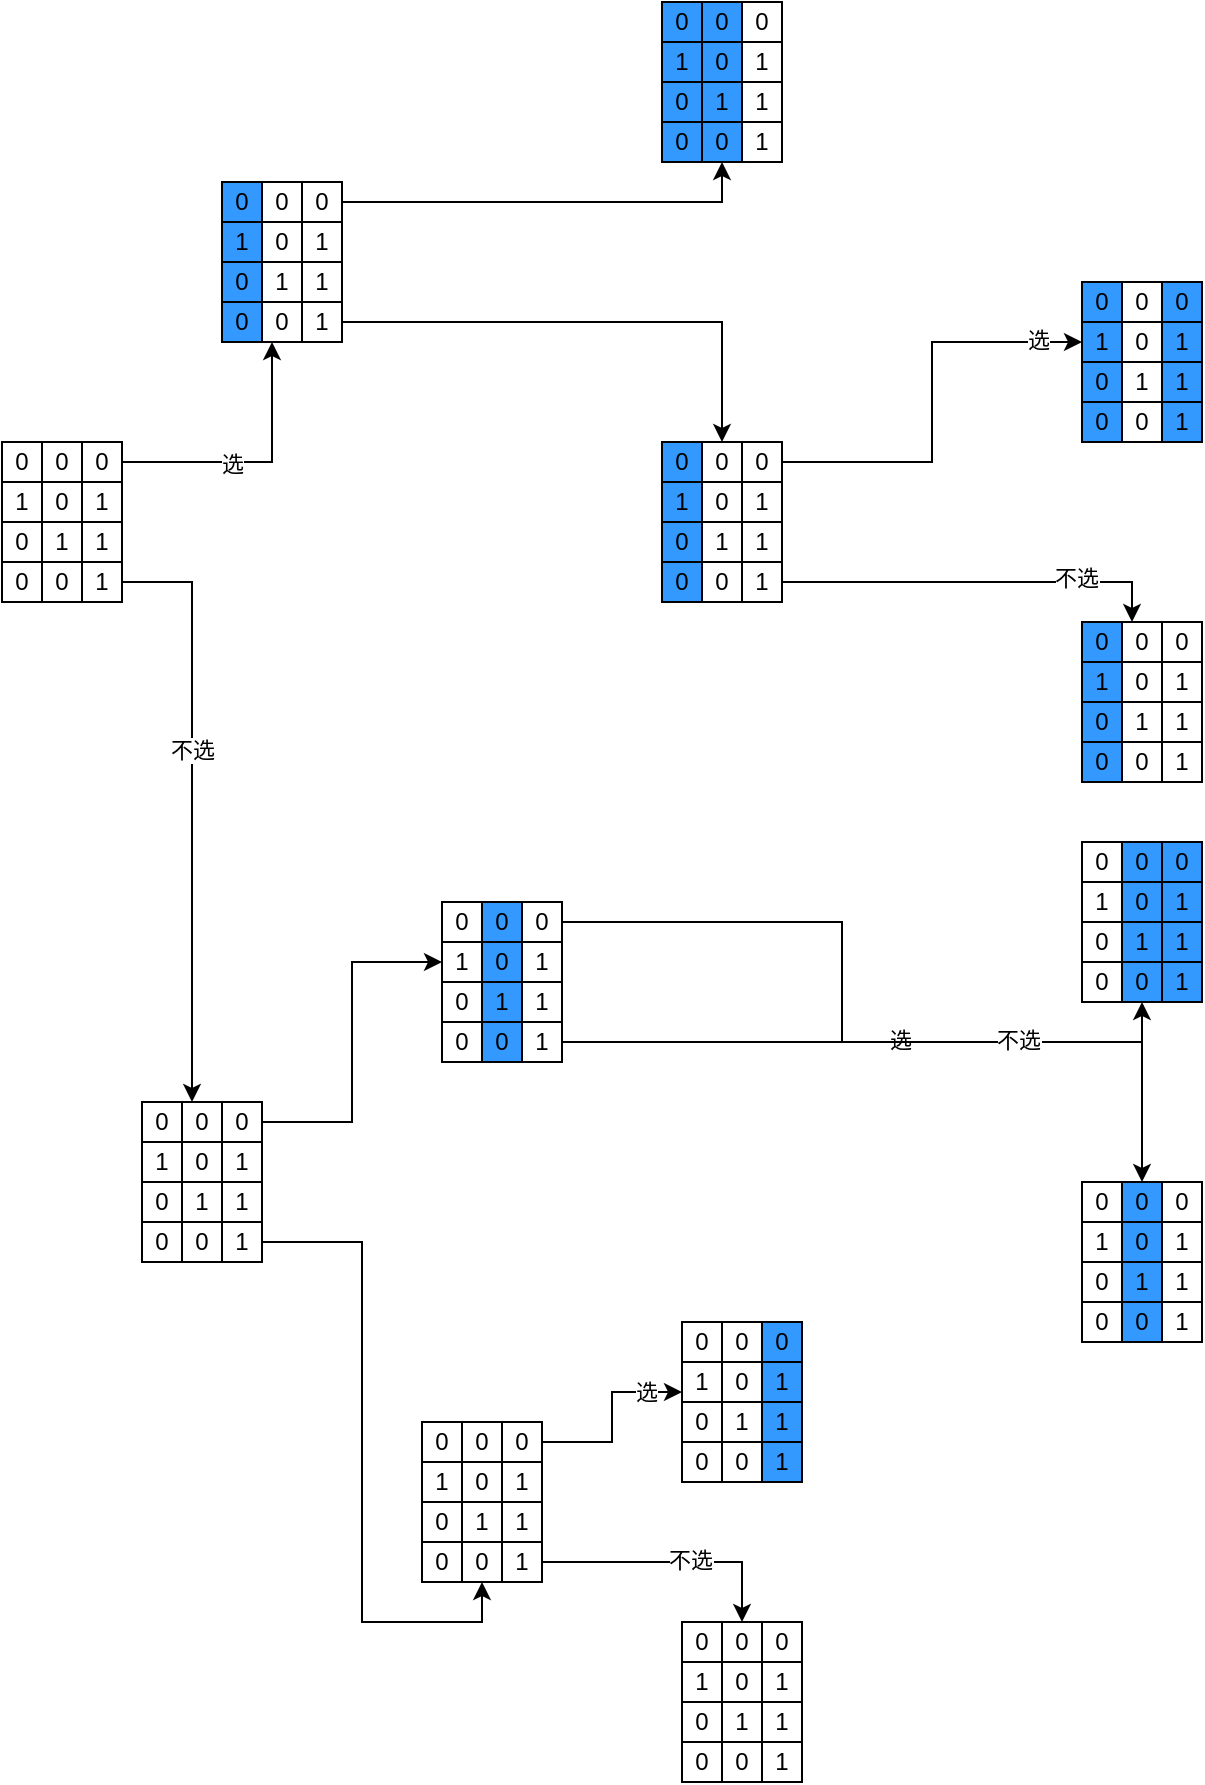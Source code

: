<mxfile version="22.1.16" type="device">
  <diagram name="Page-1" id="Urzdh7b6UVgCdlluKcoO">
    <mxGraphModel dx="1434" dy="836" grid="1" gridSize="10" guides="1" tooltips="1" connect="1" arrows="1" fold="1" page="1" pageScale="1" pageWidth="827" pageHeight="1169" math="0" shadow="0">
      <root>
        <mxCell id="0" />
        <mxCell id="1" parent="0" />
        <mxCell id="VuWfE9Mjuec_pssRb9Yb-154" value="0" style="whiteSpace=wrap;html=1;aspect=fixed;" vertex="1" parent="1">
          <mxGeometry y="220" width="20" height="20" as="geometry" />
        </mxCell>
        <mxCell id="VuWfE9Mjuec_pssRb9Yb-195" style="edgeStyle=orthogonalEdgeStyle;rounded=0;orthogonalLoop=1;jettySize=auto;html=1;entryX=0.25;entryY=1;entryDx=0;entryDy=0;" edge="1" parent="1" source="VuWfE9Mjuec_pssRb9Yb-155" target="VuWfE9Mjuec_pssRb9Yb-178">
          <mxGeometry relative="1" as="geometry">
            <mxPoint x="90" y="220" as="targetPoint" />
          </mxGeometry>
        </mxCell>
        <mxCell id="VuWfE9Mjuec_pssRb9Yb-209" value="选" style="edgeLabel;html=1;align=center;verticalAlign=middle;resizable=0;points=[];" vertex="1" connectable="0" parent="VuWfE9Mjuec_pssRb9Yb-195">
          <mxGeometry x="-0.03" y="-1" relative="1" as="geometry">
            <mxPoint as="offset" />
          </mxGeometry>
        </mxCell>
        <mxCell id="VuWfE9Mjuec_pssRb9Yb-155" value="0" style="whiteSpace=wrap;html=1;aspect=fixed;" vertex="1" parent="1">
          <mxGeometry x="20" y="220" width="20" height="20" as="geometry" />
        </mxCell>
        <mxCell id="VuWfE9Mjuec_pssRb9Yb-156" value="0" style="whiteSpace=wrap;html=1;aspect=fixed;" vertex="1" parent="1">
          <mxGeometry x="40" y="220" width="20" height="20" as="geometry" />
        </mxCell>
        <mxCell id="VuWfE9Mjuec_pssRb9Yb-159" value="1" style="whiteSpace=wrap;html=1;aspect=fixed;" vertex="1" parent="1">
          <mxGeometry y="240" width="20" height="20" as="geometry" />
        </mxCell>
        <mxCell id="VuWfE9Mjuec_pssRb9Yb-160" value="0" style="whiteSpace=wrap;html=1;aspect=fixed;" vertex="1" parent="1">
          <mxGeometry x="20" y="240" width="20" height="20" as="geometry" />
        </mxCell>
        <mxCell id="VuWfE9Mjuec_pssRb9Yb-161" value="1" style="whiteSpace=wrap;html=1;aspect=fixed;" vertex="1" parent="1">
          <mxGeometry x="40" y="240" width="20" height="20" as="geometry" />
        </mxCell>
        <mxCell id="VuWfE9Mjuec_pssRb9Yb-162" value="0" style="whiteSpace=wrap;html=1;aspect=fixed;" vertex="1" parent="1">
          <mxGeometry y="260" width="20" height="20" as="geometry" />
        </mxCell>
        <mxCell id="VuWfE9Mjuec_pssRb9Yb-163" value="1" style="whiteSpace=wrap;html=1;aspect=fixed;" vertex="1" parent="1">
          <mxGeometry x="20" y="260" width="20" height="20" as="geometry" />
        </mxCell>
        <mxCell id="VuWfE9Mjuec_pssRb9Yb-164" value="1" style="whiteSpace=wrap;html=1;aspect=fixed;" vertex="1" parent="1">
          <mxGeometry x="40" y="260" width="20" height="20" as="geometry" />
        </mxCell>
        <mxCell id="VuWfE9Mjuec_pssRb9Yb-165" value="0" style="whiteSpace=wrap;html=1;aspect=fixed;" vertex="1" parent="1">
          <mxGeometry y="280" width="20" height="20" as="geometry" />
        </mxCell>
        <mxCell id="VuWfE9Mjuec_pssRb9Yb-166" value="0" style="whiteSpace=wrap;html=1;aspect=fixed;" vertex="1" parent="1">
          <mxGeometry x="20" y="280" width="20" height="20" as="geometry" />
        </mxCell>
        <mxCell id="VuWfE9Mjuec_pssRb9Yb-196" style="edgeStyle=orthogonalEdgeStyle;rounded=0;orthogonalLoop=1;jettySize=auto;html=1;entryX=0.25;entryY=0;entryDx=0;entryDy=0;" edge="1" parent="1" source="VuWfE9Mjuec_pssRb9Yb-167" target="VuWfE9Mjuec_pssRb9Yb-181">
          <mxGeometry relative="1" as="geometry">
            <mxPoint x="20" y="420" as="targetPoint" />
          </mxGeometry>
        </mxCell>
        <mxCell id="VuWfE9Mjuec_pssRb9Yb-210" value="不选" style="edgeLabel;html=1;align=center;verticalAlign=middle;resizable=0;points=[];" vertex="1" connectable="0" parent="VuWfE9Mjuec_pssRb9Yb-196">
          <mxGeometry x="-0.197" relative="1" as="geometry">
            <mxPoint as="offset" />
          </mxGeometry>
        </mxCell>
        <mxCell id="VuWfE9Mjuec_pssRb9Yb-167" value="1" style="whiteSpace=wrap;html=1;aspect=fixed;" vertex="1" parent="1">
          <mxGeometry x="40" y="280" width="20" height="20" as="geometry" />
        </mxCell>
        <mxCell id="VuWfE9Mjuec_pssRb9Yb-168" value="0" style="whiteSpace=wrap;html=1;aspect=fixed;fillColor=#3399FF;" vertex="1" parent="1">
          <mxGeometry x="110" y="90" width="20" height="20" as="geometry" />
        </mxCell>
        <mxCell id="VuWfE9Mjuec_pssRb9Yb-235" style="edgeStyle=orthogonalEdgeStyle;rounded=0;orthogonalLoop=1;jettySize=auto;html=1;entryX=0.5;entryY=1;entryDx=0;entryDy=0;" edge="1" parent="1" source="VuWfE9Mjuec_pssRb9Yb-169" target="VuWfE9Mjuec_pssRb9Yb-221">
          <mxGeometry relative="1" as="geometry" />
        </mxCell>
        <mxCell id="VuWfE9Mjuec_pssRb9Yb-169" value="0" style="whiteSpace=wrap;html=1;aspect=fixed;" vertex="1" parent="1">
          <mxGeometry x="130" y="90" width="20" height="20" as="geometry" />
        </mxCell>
        <mxCell id="VuWfE9Mjuec_pssRb9Yb-170" value="0" style="whiteSpace=wrap;html=1;aspect=fixed;" vertex="1" parent="1">
          <mxGeometry x="150" y="90" width="20" height="20" as="geometry" />
        </mxCell>
        <mxCell id="VuWfE9Mjuec_pssRb9Yb-171" value="1" style="whiteSpace=wrap;html=1;aspect=fixed;fillColor=#3399FF;" vertex="1" parent="1">
          <mxGeometry x="110" y="110" width="20" height="20" as="geometry" />
        </mxCell>
        <mxCell id="VuWfE9Mjuec_pssRb9Yb-172" value="0" style="whiteSpace=wrap;html=1;aspect=fixed;" vertex="1" parent="1">
          <mxGeometry x="130" y="110" width="20" height="20" as="geometry" />
        </mxCell>
        <mxCell id="VuWfE9Mjuec_pssRb9Yb-173" value="1" style="whiteSpace=wrap;html=1;aspect=fixed;" vertex="1" parent="1">
          <mxGeometry x="150" y="110" width="20" height="20" as="geometry" />
        </mxCell>
        <mxCell id="VuWfE9Mjuec_pssRb9Yb-174" value="0" style="whiteSpace=wrap;html=1;aspect=fixed;fillColor=#3399FF;" vertex="1" parent="1">
          <mxGeometry x="110" y="130" width="20" height="20" as="geometry" />
        </mxCell>
        <mxCell id="VuWfE9Mjuec_pssRb9Yb-175" value="1" style="whiteSpace=wrap;html=1;aspect=fixed;" vertex="1" parent="1">
          <mxGeometry x="130" y="130" width="20" height="20" as="geometry" />
        </mxCell>
        <mxCell id="VuWfE9Mjuec_pssRb9Yb-176" value="1" style="whiteSpace=wrap;html=1;aspect=fixed;" vertex="1" parent="1">
          <mxGeometry x="150" y="130" width="20" height="20" as="geometry" />
        </mxCell>
        <mxCell id="VuWfE9Mjuec_pssRb9Yb-177" value="0" style="whiteSpace=wrap;html=1;aspect=fixed;fillColor=#3399FF;" vertex="1" parent="1">
          <mxGeometry x="110" y="150" width="20" height="20" as="geometry" />
        </mxCell>
        <mxCell id="VuWfE9Mjuec_pssRb9Yb-178" value="0" style="whiteSpace=wrap;html=1;aspect=fixed;" vertex="1" parent="1">
          <mxGeometry x="130" y="150" width="20" height="20" as="geometry" />
        </mxCell>
        <mxCell id="VuWfE9Mjuec_pssRb9Yb-236" style="edgeStyle=orthogonalEdgeStyle;rounded=0;orthogonalLoop=1;jettySize=auto;html=1;entryX=0.5;entryY=0;entryDx=0;entryDy=0;" edge="1" parent="1" source="VuWfE9Mjuec_pssRb9Yb-179" target="VuWfE9Mjuec_pssRb9Yb-224">
          <mxGeometry relative="1" as="geometry" />
        </mxCell>
        <mxCell id="VuWfE9Mjuec_pssRb9Yb-179" value="1" style="whiteSpace=wrap;html=1;aspect=fixed;" vertex="1" parent="1">
          <mxGeometry x="150" y="150" width="20" height="20" as="geometry" />
        </mxCell>
        <mxCell id="VuWfE9Mjuec_pssRb9Yb-180" value="0" style="whiteSpace=wrap;html=1;aspect=fixed;" vertex="1" parent="1">
          <mxGeometry x="70" y="550" width="20" height="20" as="geometry" />
        </mxCell>
        <mxCell id="VuWfE9Mjuec_pssRb9Yb-181" value="0" style="whiteSpace=wrap;html=1;aspect=fixed;" vertex="1" parent="1">
          <mxGeometry x="90" y="550" width="20" height="20" as="geometry" />
        </mxCell>
        <mxCell id="VuWfE9Mjuec_pssRb9Yb-340" style="edgeStyle=orthogonalEdgeStyle;rounded=0;orthogonalLoop=1;jettySize=auto;html=1;entryX=0;entryY=0.5;entryDx=0;entryDy=0;" edge="1" parent="1" source="VuWfE9Mjuec_pssRb9Yb-182" target="VuWfE9Mjuec_pssRb9Yb-331">
          <mxGeometry relative="1" as="geometry" />
        </mxCell>
        <mxCell id="VuWfE9Mjuec_pssRb9Yb-182" value="0" style="whiteSpace=wrap;html=1;aspect=fixed;" vertex="1" parent="1">
          <mxGeometry x="110" y="550" width="20" height="20" as="geometry" />
        </mxCell>
        <mxCell id="VuWfE9Mjuec_pssRb9Yb-183" value="1" style="whiteSpace=wrap;html=1;aspect=fixed;" vertex="1" parent="1">
          <mxGeometry x="70" y="570" width="20" height="20" as="geometry" />
        </mxCell>
        <mxCell id="VuWfE9Mjuec_pssRb9Yb-184" value="0" style="whiteSpace=wrap;html=1;aspect=fixed;" vertex="1" parent="1">
          <mxGeometry x="90" y="570" width="20" height="20" as="geometry" />
        </mxCell>
        <mxCell id="VuWfE9Mjuec_pssRb9Yb-185" value="1" style="whiteSpace=wrap;html=1;aspect=fixed;" vertex="1" parent="1">
          <mxGeometry x="110" y="570" width="20" height="20" as="geometry" />
        </mxCell>
        <mxCell id="VuWfE9Mjuec_pssRb9Yb-186" value="0" style="whiteSpace=wrap;html=1;aspect=fixed;" vertex="1" parent="1">
          <mxGeometry x="70" y="590" width="20" height="20" as="geometry" />
        </mxCell>
        <mxCell id="VuWfE9Mjuec_pssRb9Yb-187" value="1" style="whiteSpace=wrap;html=1;aspect=fixed;" vertex="1" parent="1">
          <mxGeometry x="90" y="590" width="20" height="20" as="geometry" />
        </mxCell>
        <mxCell id="VuWfE9Mjuec_pssRb9Yb-188" value="1" style="whiteSpace=wrap;html=1;aspect=fixed;" vertex="1" parent="1">
          <mxGeometry x="110" y="590" width="20" height="20" as="geometry" />
        </mxCell>
        <mxCell id="VuWfE9Mjuec_pssRb9Yb-189" value="0" style="whiteSpace=wrap;html=1;aspect=fixed;" vertex="1" parent="1">
          <mxGeometry x="70" y="610" width="20" height="20" as="geometry" />
        </mxCell>
        <mxCell id="VuWfE9Mjuec_pssRb9Yb-190" value="0" style="whiteSpace=wrap;html=1;aspect=fixed;" vertex="1" parent="1">
          <mxGeometry x="90" y="610" width="20" height="20" as="geometry" />
        </mxCell>
        <mxCell id="VuWfE9Mjuec_pssRb9Yb-341" style="edgeStyle=orthogonalEdgeStyle;rounded=0;orthogonalLoop=1;jettySize=auto;html=1;entryX=0.5;entryY=1;entryDx=0;entryDy=0;" edge="1" parent="1" source="VuWfE9Mjuec_pssRb9Yb-191" target="VuWfE9Mjuec_pssRb9Yb-313">
          <mxGeometry relative="1" as="geometry" />
        </mxCell>
        <mxCell id="VuWfE9Mjuec_pssRb9Yb-191" value="1" style="whiteSpace=wrap;html=1;aspect=fixed;" vertex="1" parent="1">
          <mxGeometry x="110" y="610" width="20" height="20" as="geometry" />
        </mxCell>
        <mxCell id="VuWfE9Mjuec_pssRb9Yb-211" value="0" style="whiteSpace=wrap;html=1;aspect=fixed;fillColor=#3399FF;" vertex="1" parent="1">
          <mxGeometry x="330" width="20" height="20" as="geometry" />
        </mxCell>
        <mxCell id="VuWfE9Mjuec_pssRb9Yb-212" value="0" style="whiteSpace=wrap;html=1;aspect=fixed;fillColor=#3399FF;" vertex="1" parent="1">
          <mxGeometry x="350" width="20" height="20" as="geometry" />
        </mxCell>
        <mxCell id="VuWfE9Mjuec_pssRb9Yb-213" value="0" style="whiteSpace=wrap;html=1;aspect=fixed;" vertex="1" parent="1">
          <mxGeometry x="370" width="20" height="20" as="geometry" />
        </mxCell>
        <mxCell id="VuWfE9Mjuec_pssRb9Yb-214" value="1" style="whiteSpace=wrap;html=1;aspect=fixed;fillColor=#3399FF;" vertex="1" parent="1">
          <mxGeometry x="330" y="20" width="20" height="20" as="geometry" />
        </mxCell>
        <mxCell id="VuWfE9Mjuec_pssRb9Yb-215" value="0" style="whiteSpace=wrap;html=1;aspect=fixed;fillColor=#3399FF;" vertex="1" parent="1">
          <mxGeometry x="350" y="20" width="20" height="20" as="geometry" />
        </mxCell>
        <mxCell id="VuWfE9Mjuec_pssRb9Yb-216" value="1" style="whiteSpace=wrap;html=1;aspect=fixed;" vertex="1" parent="1">
          <mxGeometry x="370" y="20" width="20" height="20" as="geometry" />
        </mxCell>
        <mxCell id="VuWfE9Mjuec_pssRb9Yb-217" value="0" style="whiteSpace=wrap;html=1;aspect=fixed;fillColor=#3399FF;" vertex="1" parent="1">
          <mxGeometry x="330" y="40" width="20" height="20" as="geometry" />
        </mxCell>
        <mxCell id="VuWfE9Mjuec_pssRb9Yb-218" value="1" style="whiteSpace=wrap;html=1;aspect=fixed;fillColor=#3399FF;" vertex="1" parent="1">
          <mxGeometry x="350" y="40" width="20" height="20" as="geometry" />
        </mxCell>
        <mxCell id="VuWfE9Mjuec_pssRb9Yb-219" value="1" style="whiteSpace=wrap;html=1;aspect=fixed;" vertex="1" parent="1">
          <mxGeometry x="370" y="40" width="20" height="20" as="geometry" />
        </mxCell>
        <mxCell id="VuWfE9Mjuec_pssRb9Yb-220" value="0" style="whiteSpace=wrap;html=1;aspect=fixed;fillColor=#3399FF;" vertex="1" parent="1">
          <mxGeometry x="330" y="60" width="20" height="20" as="geometry" />
        </mxCell>
        <mxCell id="VuWfE9Mjuec_pssRb9Yb-221" value="0" style="whiteSpace=wrap;html=1;aspect=fixed;fillColor=#3399FF;" vertex="1" parent="1">
          <mxGeometry x="350" y="60" width="20" height="20" as="geometry" />
        </mxCell>
        <mxCell id="VuWfE9Mjuec_pssRb9Yb-222" value="1" style="whiteSpace=wrap;html=1;aspect=fixed;" vertex="1" parent="1">
          <mxGeometry x="370" y="60" width="20" height="20" as="geometry" />
        </mxCell>
        <mxCell id="VuWfE9Mjuec_pssRb9Yb-223" value="0" style="whiteSpace=wrap;html=1;aspect=fixed;fillColor=#3399FF;" vertex="1" parent="1">
          <mxGeometry x="330" y="220" width="20" height="20" as="geometry" />
        </mxCell>
        <mxCell id="VuWfE9Mjuec_pssRb9Yb-224" value="0" style="whiteSpace=wrap;html=1;aspect=fixed;" vertex="1" parent="1">
          <mxGeometry x="350" y="220" width="20" height="20" as="geometry" />
        </mxCell>
        <mxCell id="VuWfE9Mjuec_pssRb9Yb-299" style="edgeStyle=orthogonalEdgeStyle;rounded=0;orthogonalLoop=1;jettySize=auto;html=1;entryX=0;entryY=0.5;entryDx=0;entryDy=0;" edge="1" parent="1" source="VuWfE9Mjuec_pssRb9Yb-225" target="VuWfE9Mjuec_pssRb9Yb-278">
          <mxGeometry relative="1" as="geometry" />
        </mxCell>
        <mxCell id="VuWfE9Mjuec_pssRb9Yb-301" value="选" style="edgeLabel;html=1;align=center;verticalAlign=middle;resizable=0;points=[];" vertex="1" connectable="0" parent="VuWfE9Mjuec_pssRb9Yb-299">
          <mxGeometry x="0.789" y="1" relative="1" as="geometry">
            <mxPoint as="offset" />
          </mxGeometry>
        </mxCell>
        <mxCell id="VuWfE9Mjuec_pssRb9Yb-225" value="0" style="whiteSpace=wrap;html=1;aspect=fixed;" vertex="1" parent="1">
          <mxGeometry x="370" y="220" width="20" height="20" as="geometry" />
        </mxCell>
        <mxCell id="VuWfE9Mjuec_pssRb9Yb-226" value="1" style="whiteSpace=wrap;html=1;aspect=fixed;fillColor=#3399FF;" vertex="1" parent="1">
          <mxGeometry x="330" y="240" width="20" height="20" as="geometry" />
        </mxCell>
        <mxCell id="VuWfE9Mjuec_pssRb9Yb-227" value="0" style="whiteSpace=wrap;html=1;aspect=fixed;" vertex="1" parent="1">
          <mxGeometry x="350" y="240" width="20" height="20" as="geometry" />
        </mxCell>
        <mxCell id="VuWfE9Mjuec_pssRb9Yb-228" value="1" style="whiteSpace=wrap;html=1;aspect=fixed;" vertex="1" parent="1">
          <mxGeometry x="370" y="240" width="20" height="20" as="geometry" />
        </mxCell>
        <mxCell id="VuWfE9Mjuec_pssRb9Yb-229" value="0" style="whiteSpace=wrap;html=1;aspect=fixed;fillColor=#3399FF;" vertex="1" parent="1">
          <mxGeometry x="330" y="260" width="20" height="20" as="geometry" />
        </mxCell>
        <mxCell id="VuWfE9Mjuec_pssRb9Yb-230" value="1" style="whiteSpace=wrap;html=1;aspect=fixed;" vertex="1" parent="1">
          <mxGeometry x="350" y="260" width="20" height="20" as="geometry" />
        </mxCell>
        <mxCell id="VuWfE9Mjuec_pssRb9Yb-231" value="1" style="whiteSpace=wrap;html=1;aspect=fixed;" vertex="1" parent="1">
          <mxGeometry x="370" y="260" width="20" height="20" as="geometry" />
        </mxCell>
        <mxCell id="VuWfE9Mjuec_pssRb9Yb-232" value="0" style="whiteSpace=wrap;html=1;aspect=fixed;fillColor=#3399FF;" vertex="1" parent="1">
          <mxGeometry x="330" y="280" width="20" height="20" as="geometry" />
        </mxCell>
        <mxCell id="VuWfE9Mjuec_pssRb9Yb-233" value="0" style="whiteSpace=wrap;html=1;aspect=fixed;" vertex="1" parent="1">
          <mxGeometry x="350" y="280" width="20" height="20" as="geometry" />
        </mxCell>
        <mxCell id="VuWfE9Mjuec_pssRb9Yb-300" style="edgeStyle=orthogonalEdgeStyle;rounded=0;orthogonalLoop=1;jettySize=auto;html=1;entryX=0.25;entryY=0;entryDx=0;entryDy=0;" edge="1" parent="1" source="VuWfE9Mjuec_pssRb9Yb-234" target="VuWfE9Mjuec_pssRb9Yb-288">
          <mxGeometry relative="1" as="geometry" />
        </mxCell>
        <mxCell id="VuWfE9Mjuec_pssRb9Yb-302" value="不选" style="edgeLabel;html=1;align=center;verticalAlign=middle;resizable=0;points=[];" vertex="1" connectable="0" parent="VuWfE9Mjuec_pssRb9Yb-300">
          <mxGeometry x="0.502" y="2" relative="1" as="geometry">
            <mxPoint as="offset" />
          </mxGeometry>
        </mxCell>
        <mxCell id="VuWfE9Mjuec_pssRb9Yb-234" value="1" style="whiteSpace=wrap;html=1;aspect=fixed;" vertex="1" parent="1">
          <mxGeometry x="370" y="280" width="20" height="20" as="geometry" />
        </mxCell>
        <mxCell id="VuWfE9Mjuec_pssRb9Yb-275" value="0" style="whiteSpace=wrap;html=1;aspect=fixed;fillColor=#3399FF;" vertex="1" parent="1">
          <mxGeometry x="540" y="140" width="20" height="20" as="geometry" />
        </mxCell>
        <mxCell id="VuWfE9Mjuec_pssRb9Yb-276" value="0" style="whiteSpace=wrap;html=1;aspect=fixed;" vertex="1" parent="1">
          <mxGeometry x="560" y="140" width="20" height="20" as="geometry" />
        </mxCell>
        <mxCell id="VuWfE9Mjuec_pssRb9Yb-277" value="0" style="whiteSpace=wrap;html=1;aspect=fixed;fillColor=#3399FF;" vertex="1" parent="1">
          <mxGeometry x="580" y="140" width="20" height="20" as="geometry" />
        </mxCell>
        <mxCell id="VuWfE9Mjuec_pssRb9Yb-278" value="1" style="whiteSpace=wrap;html=1;aspect=fixed;fillColor=#3399FF;" vertex="1" parent="1">
          <mxGeometry x="540" y="160" width="20" height="20" as="geometry" />
        </mxCell>
        <mxCell id="VuWfE9Mjuec_pssRb9Yb-279" value="0" style="whiteSpace=wrap;html=1;aspect=fixed;" vertex="1" parent="1">
          <mxGeometry x="560" y="160" width="20" height="20" as="geometry" />
        </mxCell>
        <mxCell id="VuWfE9Mjuec_pssRb9Yb-280" value="1" style="whiteSpace=wrap;html=1;aspect=fixed;fillColor=#3399FF;" vertex="1" parent="1">
          <mxGeometry x="580" y="160" width="20" height="20" as="geometry" />
        </mxCell>
        <mxCell id="VuWfE9Mjuec_pssRb9Yb-281" value="0" style="whiteSpace=wrap;html=1;aspect=fixed;fillColor=#3399FF;" vertex="1" parent="1">
          <mxGeometry x="540" y="180" width="20" height="20" as="geometry" />
        </mxCell>
        <mxCell id="VuWfE9Mjuec_pssRb9Yb-282" value="1" style="whiteSpace=wrap;html=1;aspect=fixed;" vertex="1" parent="1">
          <mxGeometry x="560" y="180" width="20" height="20" as="geometry" />
        </mxCell>
        <mxCell id="VuWfE9Mjuec_pssRb9Yb-283" value="1" style="whiteSpace=wrap;html=1;aspect=fixed;fillColor=#3399FF;" vertex="1" parent="1">
          <mxGeometry x="580" y="180" width="20" height="20" as="geometry" />
        </mxCell>
        <mxCell id="VuWfE9Mjuec_pssRb9Yb-284" value="0" style="whiteSpace=wrap;html=1;aspect=fixed;fillColor=#3399FF;" vertex="1" parent="1">
          <mxGeometry x="540" y="200" width="20" height="20" as="geometry" />
        </mxCell>
        <mxCell id="VuWfE9Mjuec_pssRb9Yb-285" value="0" style="whiteSpace=wrap;html=1;aspect=fixed;" vertex="1" parent="1">
          <mxGeometry x="560" y="200" width="20" height="20" as="geometry" />
        </mxCell>
        <mxCell id="VuWfE9Mjuec_pssRb9Yb-286" value="1" style="whiteSpace=wrap;html=1;aspect=fixed;fillColor=#3399FF;" vertex="1" parent="1">
          <mxGeometry x="580" y="200" width="20" height="20" as="geometry" />
        </mxCell>
        <mxCell id="VuWfE9Mjuec_pssRb9Yb-287" value="0" style="whiteSpace=wrap;html=1;aspect=fixed;fillColor=#3399FF;" vertex="1" parent="1">
          <mxGeometry x="540" y="310" width="20" height="20" as="geometry" />
        </mxCell>
        <mxCell id="VuWfE9Mjuec_pssRb9Yb-288" value="0" style="whiteSpace=wrap;html=1;aspect=fixed;" vertex="1" parent="1">
          <mxGeometry x="560" y="310" width="20" height="20" as="geometry" />
        </mxCell>
        <mxCell id="VuWfE9Mjuec_pssRb9Yb-289" value="0" style="whiteSpace=wrap;html=1;aspect=fixed;" vertex="1" parent="1">
          <mxGeometry x="580" y="310" width="20" height="20" as="geometry" />
        </mxCell>
        <mxCell id="VuWfE9Mjuec_pssRb9Yb-290" value="1" style="whiteSpace=wrap;html=1;aspect=fixed;fillColor=#3399FF;" vertex="1" parent="1">
          <mxGeometry x="540" y="330" width="20" height="20" as="geometry" />
        </mxCell>
        <mxCell id="VuWfE9Mjuec_pssRb9Yb-291" value="0" style="whiteSpace=wrap;html=1;aspect=fixed;" vertex="1" parent="1">
          <mxGeometry x="560" y="330" width="20" height="20" as="geometry" />
        </mxCell>
        <mxCell id="VuWfE9Mjuec_pssRb9Yb-292" value="1" style="whiteSpace=wrap;html=1;aspect=fixed;" vertex="1" parent="1">
          <mxGeometry x="580" y="330" width="20" height="20" as="geometry" />
        </mxCell>
        <mxCell id="VuWfE9Mjuec_pssRb9Yb-293" value="0" style="whiteSpace=wrap;html=1;aspect=fixed;fillColor=#3399FF;" vertex="1" parent="1">
          <mxGeometry x="540" y="350" width="20" height="20" as="geometry" />
        </mxCell>
        <mxCell id="VuWfE9Mjuec_pssRb9Yb-294" value="1" style="whiteSpace=wrap;html=1;aspect=fixed;" vertex="1" parent="1">
          <mxGeometry x="560" y="350" width="20" height="20" as="geometry" />
        </mxCell>
        <mxCell id="VuWfE9Mjuec_pssRb9Yb-295" value="1" style="whiteSpace=wrap;html=1;aspect=fixed;" vertex="1" parent="1">
          <mxGeometry x="580" y="350" width="20" height="20" as="geometry" />
        </mxCell>
        <mxCell id="VuWfE9Mjuec_pssRb9Yb-296" value="0" style="whiteSpace=wrap;html=1;aspect=fixed;fillColor=#3399FF;" vertex="1" parent="1">
          <mxGeometry x="540" y="370" width="20" height="20" as="geometry" />
        </mxCell>
        <mxCell id="VuWfE9Mjuec_pssRb9Yb-297" value="0" style="whiteSpace=wrap;html=1;aspect=fixed;" vertex="1" parent="1">
          <mxGeometry x="560" y="370" width="20" height="20" as="geometry" />
        </mxCell>
        <mxCell id="VuWfE9Mjuec_pssRb9Yb-298" value="1" style="whiteSpace=wrap;html=1;aspect=fixed;" vertex="1" parent="1">
          <mxGeometry x="580" y="370" width="20" height="20" as="geometry" />
        </mxCell>
        <mxCell id="VuWfE9Mjuec_pssRb9Yb-303" value="0" style="whiteSpace=wrap;html=1;aspect=fixed;" vertex="1" parent="1">
          <mxGeometry x="210" y="710" width="20" height="20" as="geometry" />
        </mxCell>
        <mxCell id="VuWfE9Mjuec_pssRb9Yb-304" value="0" style="whiteSpace=wrap;html=1;aspect=fixed;" vertex="1" parent="1">
          <mxGeometry x="230" y="710" width="20" height="20" as="geometry" />
        </mxCell>
        <mxCell id="VuWfE9Mjuec_pssRb9Yb-391" style="edgeStyle=orthogonalEdgeStyle;rounded=0;orthogonalLoop=1;jettySize=auto;html=1;entryX=0;entryY=0.75;entryDx=0;entryDy=0;" edge="1" parent="1" source="VuWfE9Mjuec_pssRb9Yb-305" target="VuWfE9Mjuec_pssRb9Yb-370">
          <mxGeometry relative="1" as="geometry" />
        </mxCell>
        <mxCell id="VuWfE9Mjuec_pssRb9Yb-397" value="选" style="edgeLabel;html=1;align=center;verticalAlign=middle;resizable=0;points=[];" vertex="1" connectable="0" parent="VuWfE9Mjuec_pssRb9Yb-391">
          <mxGeometry x="0.607" relative="1" as="geometry">
            <mxPoint as="offset" />
          </mxGeometry>
        </mxCell>
        <mxCell id="VuWfE9Mjuec_pssRb9Yb-305" value="0" style="whiteSpace=wrap;html=1;aspect=fixed;" vertex="1" parent="1">
          <mxGeometry x="250" y="710" width="20" height="20" as="geometry" />
        </mxCell>
        <mxCell id="VuWfE9Mjuec_pssRb9Yb-306" value="1" style="whiteSpace=wrap;html=1;aspect=fixed;" vertex="1" parent="1">
          <mxGeometry x="210" y="730" width="20" height="20" as="geometry" />
        </mxCell>
        <mxCell id="VuWfE9Mjuec_pssRb9Yb-307" value="0" style="whiteSpace=wrap;html=1;aspect=fixed;" vertex="1" parent="1">
          <mxGeometry x="230" y="730" width="20" height="20" as="geometry" />
        </mxCell>
        <mxCell id="VuWfE9Mjuec_pssRb9Yb-308" value="1" style="whiteSpace=wrap;html=1;aspect=fixed;" vertex="1" parent="1">
          <mxGeometry x="250" y="730" width="20" height="20" as="geometry" />
        </mxCell>
        <mxCell id="VuWfE9Mjuec_pssRb9Yb-309" value="0" style="whiteSpace=wrap;html=1;aspect=fixed;" vertex="1" parent="1">
          <mxGeometry x="210" y="750" width="20" height="20" as="geometry" />
        </mxCell>
        <mxCell id="VuWfE9Mjuec_pssRb9Yb-310" value="1" style="whiteSpace=wrap;html=1;aspect=fixed;" vertex="1" parent="1">
          <mxGeometry x="230" y="750" width="20" height="20" as="geometry" />
        </mxCell>
        <mxCell id="VuWfE9Mjuec_pssRb9Yb-311" value="1" style="whiteSpace=wrap;html=1;aspect=fixed;" vertex="1" parent="1">
          <mxGeometry x="250" y="750" width="20" height="20" as="geometry" />
        </mxCell>
        <mxCell id="VuWfE9Mjuec_pssRb9Yb-312" value="0" style="whiteSpace=wrap;html=1;aspect=fixed;" vertex="1" parent="1">
          <mxGeometry x="210" y="770" width="20" height="20" as="geometry" />
        </mxCell>
        <mxCell id="VuWfE9Mjuec_pssRb9Yb-313" value="0" style="whiteSpace=wrap;html=1;aspect=fixed;" vertex="1" parent="1">
          <mxGeometry x="230" y="770" width="20" height="20" as="geometry" />
        </mxCell>
        <mxCell id="VuWfE9Mjuec_pssRb9Yb-392" style="edgeStyle=orthogonalEdgeStyle;rounded=0;orthogonalLoop=1;jettySize=auto;html=1;entryX=0.5;entryY=0;entryDx=0;entryDy=0;" edge="1" parent="1" source="VuWfE9Mjuec_pssRb9Yb-314" target="VuWfE9Mjuec_pssRb9Yb-380">
          <mxGeometry relative="1" as="geometry" />
        </mxCell>
        <mxCell id="VuWfE9Mjuec_pssRb9Yb-398" value="不选" style="edgeLabel;html=1;align=center;verticalAlign=middle;resizable=0;points=[];" vertex="1" connectable="0" parent="VuWfE9Mjuec_pssRb9Yb-392">
          <mxGeometry x="0.129" y="1" relative="1" as="geometry">
            <mxPoint as="offset" />
          </mxGeometry>
        </mxCell>
        <mxCell id="VuWfE9Mjuec_pssRb9Yb-314" value="1" style="whiteSpace=wrap;html=1;aspect=fixed;" vertex="1" parent="1">
          <mxGeometry x="250" y="770" width="20" height="20" as="geometry" />
        </mxCell>
        <mxCell id="VuWfE9Mjuec_pssRb9Yb-328" value="0" style="whiteSpace=wrap;html=1;aspect=fixed;" vertex="1" parent="1">
          <mxGeometry x="220" y="450" width="20" height="20" as="geometry" />
        </mxCell>
        <mxCell id="VuWfE9Mjuec_pssRb9Yb-329" value="0" style="whiteSpace=wrap;html=1;aspect=fixed;fillColor=#3399FF;" vertex="1" parent="1">
          <mxGeometry x="240" y="450" width="20" height="20" as="geometry" />
        </mxCell>
        <mxCell id="VuWfE9Mjuec_pssRb9Yb-393" style="edgeStyle=orthogonalEdgeStyle;rounded=0;orthogonalLoop=1;jettySize=auto;html=1;entryX=0.5;entryY=1;entryDx=0;entryDy=0;" edge="1" parent="1" source="VuWfE9Mjuec_pssRb9Yb-330" target="VuWfE9Mjuec_pssRb9Yb-353">
          <mxGeometry relative="1" as="geometry" />
        </mxCell>
        <mxCell id="VuWfE9Mjuec_pssRb9Yb-395" value="选" style="edgeLabel;html=1;align=center;verticalAlign=middle;resizable=0;points=[];" vertex="1" connectable="0" parent="VuWfE9Mjuec_pssRb9Yb-393">
          <mxGeometry x="0.235" y="1" relative="1" as="geometry">
            <mxPoint as="offset" />
          </mxGeometry>
        </mxCell>
        <mxCell id="VuWfE9Mjuec_pssRb9Yb-330" value="0" style="whiteSpace=wrap;html=1;aspect=fixed;" vertex="1" parent="1">
          <mxGeometry x="260" y="450" width="20" height="20" as="geometry" />
        </mxCell>
        <mxCell id="VuWfE9Mjuec_pssRb9Yb-331" value="1" style="whiteSpace=wrap;html=1;aspect=fixed;" vertex="1" parent="1">
          <mxGeometry x="220" y="470" width="20" height="20" as="geometry" />
        </mxCell>
        <mxCell id="VuWfE9Mjuec_pssRb9Yb-332" value="0" style="whiteSpace=wrap;html=1;aspect=fixed;fillColor=#3399FF;" vertex="1" parent="1">
          <mxGeometry x="240" y="470" width="20" height="20" as="geometry" />
        </mxCell>
        <mxCell id="VuWfE9Mjuec_pssRb9Yb-333" value="1" style="whiteSpace=wrap;html=1;aspect=fixed;" vertex="1" parent="1">
          <mxGeometry x="260" y="470" width="20" height="20" as="geometry" />
        </mxCell>
        <mxCell id="VuWfE9Mjuec_pssRb9Yb-334" value="0" style="whiteSpace=wrap;html=1;aspect=fixed;" vertex="1" parent="1">
          <mxGeometry x="220" y="490" width="20" height="20" as="geometry" />
        </mxCell>
        <mxCell id="VuWfE9Mjuec_pssRb9Yb-335" value="1" style="whiteSpace=wrap;html=1;aspect=fixed;fillColor=#3399FF;" vertex="1" parent="1">
          <mxGeometry x="240" y="490" width="20" height="20" as="geometry" />
        </mxCell>
        <mxCell id="VuWfE9Mjuec_pssRb9Yb-336" value="1" style="whiteSpace=wrap;html=1;aspect=fixed;" vertex="1" parent="1">
          <mxGeometry x="260" y="490" width="20" height="20" as="geometry" />
        </mxCell>
        <mxCell id="VuWfE9Mjuec_pssRb9Yb-337" value="0" style="whiteSpace=wrap;html=1;aspect=fixed;" vertex="1" parent="1">
          <mxGeometry x="220" y="510" width="20" height="20" as="geometry" />
        </mxCell>
        <mxCell id="VuWfE9Mjuec_pssRb9Yb-338" value="0" style="whiteSpace=wrap;html=1;aspect=fixed;fillColor=#3399FF;" vertex="1" parent="1">
          <mxGeometry x="240" y="510" width="20" height="20" as="geometry" />
        </mxCell>
        <mxCell id="VuWfE9Mjuec_pssRb9Yb-394" style="edgeStyle=orthogonalEdgeStyle;rounded=0;orthogonalLoop=1;jettySize=auto;html=1;entryX=0.5;entryY=0;entryDx=0;entryDy=0;" edge="1" parent="1" source="VuWfE9Mjuec_pssRb9Yb-339" target="VuWfE9Mjuec_pssRb9Yb-356">
          <mxGeometry relative="1" as="geometry" />
        </mxCell>
        <mxCell id="VuWfE9Mjuec_pssRb9Yb-396" value="不选" style="edgeLabel;html=1;align=center;verticalAlign=middle;resizable=0;points=[];" vertex="1" connectable="0" parent="VuWfE9Mjuec_pssRb9Yb-394">
          <mxGeometry x="0.265" y="1" relative="1" as="geometry">
            <mxPoint as="offset" />
          </mxGeometry>
        </mxCell>
        <mxCell id="VuWfE9Mjuec_pssRb9Yb-339" value="1" style="whiteSpace=wrap;html=1;aspect=fixed;" vertex="1" parent="1">
          <mxGeometry x="260" y="510" width="20" height="20" as="geometry" />
        </mxCell>
        <mxCell id="VuWfE9Mjuec_pssRb9Yb-343" value="0" style="whiteSpace=wrap;html=1;aspect=fixed;" vertex="1" parent="1">
          <mxGeometry x="540" y="420" width="20" height="20" as="geometry" />
        </mxCell>
        <mxCell id="VuWfE9Mjuec_pssRb9Yb-344" value="0" style="whiteSpace=wrap;html=1;aspect=fixed;fillColor=#3399FF;" vertex="1" parent="1">
          <mxGeometry x="560" y="420" width="20" height="20" as="geometry" />
        </mxCell>
        <mxCell id="VuWfE9Mjuec_pssRb9Yb-345" value="0" style="whiteSpace=wrap;html=1;aspect=fixed;fillColor=#3399FF;" vertex="1" parent="1">
          <mxGeometry x="580" y="420" width="20" height="20" as="geometry" />
        </mxCell>
        <mxCell id="VuWfE9Mjuec_pssRb9Yb-346" value="1" style="whiteSpace=wrap;html=1;aspect=fixed;" vertex="1" parent="1">
          <mxGeometry x="540" y="440" width="20" height="20" as="geometry" />
        </mxCell>
        <mxCell id="VuWfE9Mjuec_pssRb9Yb-347" value="0" style="whiteSpace=wrap;html=1;aspect=fixed;fillColor=#3399FF;" vertex="1" parent="1">
          <mxGeometry x="560" y="440" width="20" height="20" as="geometry" />
        </mxCell>
        <mxCell id="VuWfE9Mjuec_pssRb9Yb-348" value="1" style="whiteSpace=wrap;html=1;aspect=fixed;fillColor=#3399FF;" vertex="1" parent="1">
          <mxGeometry x="580" y="440" width="20" height="20" as="geometry" />
        </mxCell>
        <mxCell id="VuWfE9Mjuec_pssRb9Yb-349" value="0" style="whiteSpace=wrap;html=1;aspect=fixed;" vertex="1" parent="1">
          <mxGeometry x="540" y="460" width="20" height="20" as="geometry" />
        </mxCell>
        <mxCell id="VuWfE9Mjuec_pssRb9Yb-350" value="1" style="whiteSpace=wrap;html=1;aspect=fixed;fillColor=#3399FF;" vertex="1" parent="1">
          <mxGeometry x="560" y="460" width="20" height="20" as="geometry" />
        </mxCell>
        <mxCell id="VuWfE9Mjuec_pssRb9Yb-351" value="1" style="whiteSpace=wrap;html=1;aspect=fixed;fillColor=#3399FF;" vertex="1" parent="1">
          <mxGeometry x="580" y="460" width="20" height="20" as="geometry" />
        </mxCell>
        <mxCell id="VuWfE9Mjuec_pssRb9Yb-352" value="0" style="whiteSpace=wrap;html=1;aspect=fixed;" vertex="1" parent="1">
          <mxGeometry x="540" y="480" width="20" height="20" as="geometry" />
        </mxCell>
        <mxCell id="VuWfE9Mjuec_pssRb9Yb-353" value="0" style="whiteSpace=wrap;html=1;aspect=fixed;fillColor=#3399FF;" vertex="1" parent="1">
          <mxGeometry x="560" y="480" width="20" height="20" as="geometry" />
        </mxCell>
        <mxCell id="VuWfE9Mjuec_pssRb9Yb-354" value="1" style="whiteSpace=wrap;html=1;aspect=fixed;fillColor=#3399FF;" vertex="1" parent="1">
          <mxGeometry x="580" y="480" width="20" height="20" as="geometry" />
        </mxCell>
        <mxCell id="VuWfE9Mjuec_pssRb9Yb-355" value="0" style="whiteSpace=wrap;html=1;aspect=fixed;" vertex="1" parent="1">
          <mxGeometry x="540" y="590" width="20" height="20" as="geometry" />
        </mxCell>
        <mxCell id="VuWfE9Mjuec_pssRb9Yb-356" value="0" style="whiteSpace=wrap;html=1;aspect=fixed;fillColor=#3399FF;" vertex="1" parent="1">
          <mxGeometry x="560" y="590" width="20" height="20" as="geometry" />
        </mxCell>
        <mxCell id="VuWfE9Mjuec_pssRb9Yb-357" value="0" style="whiteSpace=wrap;html=1;aspect=fixed;" vertex="1" parent="1">
          <mxGeometry x="580" y="590" width="20" height="20" as="geometry" />
        </mxCell>
        <mxCell id="VuWfE9Mjuec_pssRb9Yb-358" value="1" style="whiteSpace=wrap;html=1;aspect=fixed;" vertex="1" parent="1">
          <mxGeometry x="540" y="610" width="20" height="20" as="geometry" />
        </mxCell>
        <mxCell id="VuWfE9Mjuec_pssRb9Yb-359" value="0" style="whiteSpace=wrap;html=1;aspect=fixed;fillColor=#3399FF;" vertex="1" parent="1">
          <mxGeometry x="560" y="610" width="20" height="20" as="geometry" />
        </mxCell>
        <mxCell id="VuWfE9Mjuec_pssRb9Yb-360" value="1" style="whiteSpace=wrap;html=1;aspect=fixed;" vertex="1" parent="1">
          <mxGeometry x="580" y="610" width="20" height="20" as="geometry" />
        </mxCell>
        <mxCell id="VuWfE9Mjuec_pssRb9Yb-361" value="0" style="whiteSpace=wrap;html=1;aspect=fixed;" vertex="1" parent="1">
          <mxGeometry x="540" y="630" width="20" height="20" as="geometry" />
        </mxCell>
        <mxCell id="VuWfE9Mjuec_pssRb9Yb-362" value="1" style="whiteSpace=wrap;html=1;aspect=fixed;fillColor=#3399FF;" vertex="1" parent="1">
          <mxGeometry x="560" y="630" width="20" height="20" as="geometry" />
        </mxCell>
        <mxCell id="VuWfE9Mjuec_pssRb9Yb-363" value="1" style="whiteSpace=wrap;html=1;aspect=fixed;" vertex="1" parent="1">
          <mxGeometry x="580" y="630" width="20" height="20" as="geometry" />
        </mxCell>
        <mxCell id="VuWfE9Mjuec_pssRb9Yb-364" value="0" style="whiteSpace=wrap;html=1;aspect=fixed;" vertex="1" parent="1">
          <mxGeometry x="540" y="650" width="20" height="20" as="geometry" />
        </mxCell>
        <mxCell id="VuWfE9Mjuec_pssRb9Yb-365" value="0" style="whiteSpace=wrap;html=1;aspect=fixed;fillColor=#3399FF;" vertex="1" parent="1">
          <mxGeometry x="560" y="650" width="20" height="20" as="geometry" />
        </mxCell>
        <mxCell id="VuWfE9Mjuec_pssRb9Yb-366" value="1" style="whiteSpace=wrap;html=1;aspect=fixed;" vertex="1" parent="1">
          <mxGeometry x="580" y="650" width="20" height="20" as="geometry" />
        </mxCell>
        <mxCell id="VuWfE9Mjuec_pssRb9Yb-367" value="0" style="whiteSpace=wrap;html=1;aspect=fixed;" vertex="1" parent="1">
          <mxGeometry x="340" y="660" width="20" height="20" as="geometry" />
        </mxCell>
        <mxCell id="VuWfE9Mjuec_pssRb9Yb-368" value="0" style="whiteSpace=wrap;html=1;aspect=fixed;" vertex="1" parent="1">
          <mxGeometry x="360" y="660" width="20" height="20" as="geometry" />
        </mxCell>
        <mxCell id="VuWfE9Mjuec_pssRb9Yb-369" value="0" style="whiteSpace=wrap;html=1;aspect=fixed;fillColor=#3399FF;" vertex="1" parent="1">
          <mxGeometry x="380" y="660" width="20" height="20" as="geometry" />
        </mxCell>
        <mxCell id="VuWfE9Mjuec_pssRb9Yb-370" value="1" style="whiteSpace=wrap;html=1;aspect=fixed;" vertex="1" parent="1">
          <mxGeometry x="340" y="680" width="20" height="20" as="geometry" />
        </mxCell>
        <mxCell id="VuWfE9Mjuec_pssRb9Yb-371" value="0" style="whiteSpace=wrap;html=1;aspect=fixed;" vertex="1" parent="1">
          <mxGeometry x="360" y="680" width="20" height="20" as="geometry" />
        </mxCell>
        <mxCell id="VuWfE9Mjuec_pssRb9Yb-372" value="1" style="whiteSpace=wrap;html=1;aspect=fixed;fillColor=#3399FF;" vertex="1" parent="1">
          <mxGeometry x="380" y="680" width="20" height="20" as="geometry" />
        </mxCell>
        <mxCell id="VuWfE9Mjuec_pssRb9Yb-373" value="0" style="whiteSpace=wrap;html=1;aspect=fixed;" vertex="1" parent="1">
          <mxGeometry x="340" y="700" width="20" height="20" as="geometry" />
        </mxCell>
        <mxCell id="VuWfE9Mjuec_pssRb9Yb-374" value="1" style="whiteSpace=wrap;html=1;aspect=fixed;" vertex="1" parent="1">
          <mxGeometry x="360" y="700" width="20" height="20" as="geometry" />
        </mxCell>
        <mxCell id="VuWfE9Mjuec_pssRb9Yb-375" value="1" style="whiteSpace=wrap;html=1;aspect=fixed;fillColor=#3399FF;" vertex="1" parent="1">
          <mxGeometry x="380" y="700" width="20" height="20" as="geometry" />
        </mxCell>
        <mxCell id="VuWfE9Mjuec_pssRb9Yb-376" value="0" style="whiteSpace=wrap;html=1;aspect=fixed;" vertex="1" parent="1">
          <mxGeometry x="340" y="720" width="20" height="20" as="geometry" />
        </mxCell>
        <mxCell id="VuWfE9Mjuec_pssRb9Yb-377" value="0" style="whiteSpace=wrap;html=1;aspect=fixed;" vertex="1" parent="1">
          <mxGeometry x="360" y="720" width="20" height="20" as="geometry" />
        </mxCell>
        <mxCell id="VuWfE9Mjuec_pssRb9Yb-378" value="1" style="whiteSpace=wrap;html=1;aspect=fixed;fillColor=#3399FF;" vertex="1" parent="1">
          <mxGeometry x="380" y="720" width="20" height="20" as="geometry" />
        </mxCell>
        <mxCell id="VuWfE9Mjuec_pssRb9Yb-379" value="0" style="whiteSpace=wrap;html=1;aspect=fixed;" vertex="1" parent="1">
          <mxGeometry x="340" y="810" width="20" height="20" as="geometry" />
        </mxCell>
        <mxCell id="VuWfE9Mjuec_pssRb9Yb-380" value="0" style="whiteSpace=wrap;html=1;aspect=fixed;" vertex="1" parent="1">
          <mxGeometry x="360" y="810" width="20" height="20" as="geometry" />
        </mxCell>
        <mxCell id="VuWfE9Mjuec_pssRb9Yb-381" value="0" style="whiteSpace=wrap;html=1;aspect=fixed;" vertex="1" parent="1">
          <mxGeometry x="380" y="810" width="20" height="20" as="geometry" />
        </mxCell>
        <mxCell id="VuWfE9Mjuec_pssRb9Yb-382" value="1" style="whiteSpace=wrap;html=1;aspect=fixed;" vertex="1" parent="1">
          <mxGeometry x="340" y="830" width="20" height="20" as="geometry" />
        </mxCell>
        <mxCell id="VuWfE9Mjuec_pssRb9Yb-383" value="0" style="whiteSpace=wrap;html=1;aspect=fixed;" vertex="1" parent="1">
          <mxGeometry x="360" y="830" width="20" height="20" as="geometry" />
        </mxCell>
        <mxCell id="VuWfE9Mjuec_pssRb9Yb-384" value="1" style="whiteSpace=wrap;html=1;aspect=fixed;" vertex="1" parent="1">
          <mxGeometry x="380" y="830" width="20" height="20" as="geometry" />
        </mxCell>
        <mxCell id="VuWfE9Mjuec_pssRb9Yb-385" value="0" style="whiteSpace=wrap;html=1;aspect=fixed;" vertex="1" parent="1">
          <mxGeometry x="340" y="850" width="20" height="20" as="geometry" />
        </mxCell>
        <mxCell id="VuWfE9Mjuec_pssRb9Yb-386" value="1" style="whiteSpace=wrap;html=1;aspect=fixed;" vertex="1" parent="1">
          <mxGeometry x="360" y="850" width="20" height="20" as="geometry" />
        </mxCell>
        <mxCell id="VuWfE9Mjuec_pssRb9Yb-387" value="1" style="whiteSpace=wrap;html=1;aspect=fixed;" vertex="1" parent="1">
          <mxGeometry x="380" y="850" width="20" height="20" as="geometry" />
        </mxCell>
        <mxCell id="VuWfE9Mjuec_pssRb9Yb-388" value="0" style="whiteSpace=wrap;html=1;aspect=fixed;" vertex="1" parent="1">
          <mxGeometry x="340" y="870" width="20" height="20" as="geometry" />
        </mxCell>
        <mxCell id="VuWfE9Mjuec_pssRb9Yb-389" value="0" style="whiteSpace=wrap;html=1;aspect=fixed;" vertex="1" parent="1">
          <mxGeometry x="360" y="870" width="20" height="20" as="geometry" />
        </mxCell>
        <mxCell id="VuWfE9Mjuec_pssRb9Yb-390" value="1" style="whiteSpace=wrap;html=1;aspect=fixed;" vertex="1" parent="1">
          <mxGeometry x="380" y="870" width="20" height="20" as="geometry" />
        </mxCell>
      </root>
    </mxGraphModel>
  </diagram>
</mxfile>
